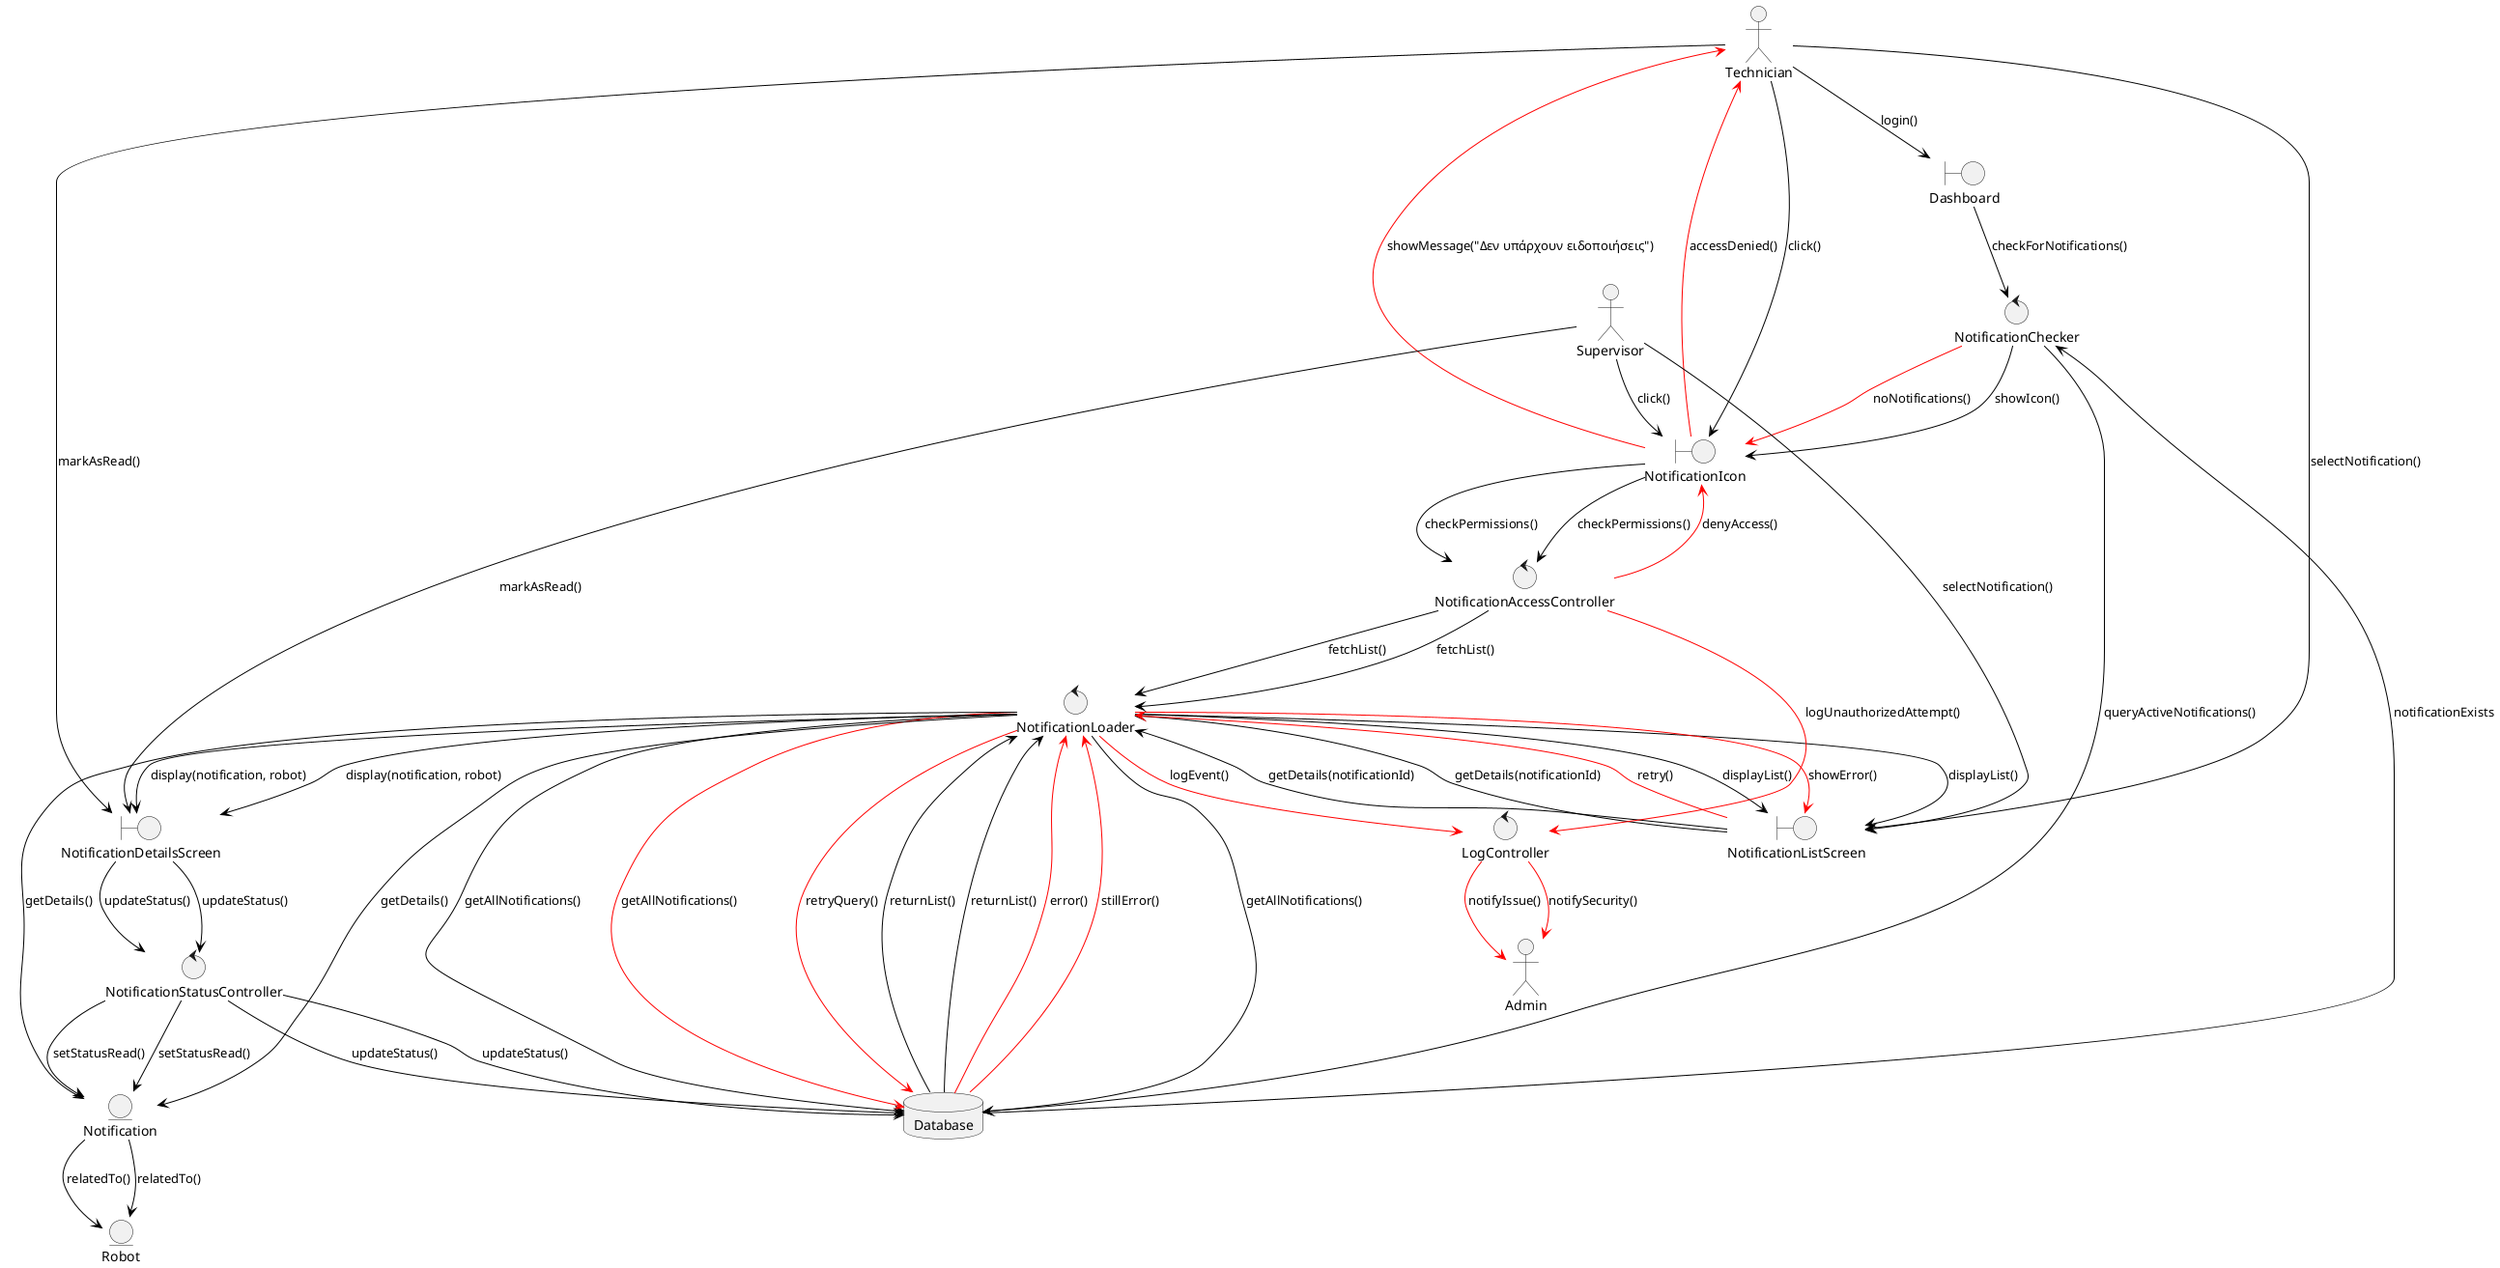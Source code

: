 @startuml
top to bottom direction
skinparam ArrowColor Black

actor Technician
actor Supervisor

boundary Dashboard
boundary NotificationIcon
boundary NotificationListScreen
boundary NotificationDetailsScreen

control NotificationChecker
control NotificationAccessController
control NotificationLoader
control NotificationStatusController
control LogController

entity Notification
entity Robot
database Database

' Βασική Ροή – Τεχνικός Συντήρησης
Technician --> Dashboard : login()
Dashboard --> NotificationChecker : checkForNotifications()
NotificationChecker --> Database : queryActiveNotifications()
Database --> NotificationChecker : notificationExists
NotificationChecker --> NotificationIcon : showIcon()

Technician --> NotificationIcon : click()
NotificationIcon --> NotificationAccessController : checkPermissions()
NotificationAccessController --> NotificationLoader : fetchList()
NotificationLoader --> Database : getAllNotifications()
Database --> NotificationLoader : returnList()
NotificationLoader --> NotificationListScreen : displayList()

Technician --> NotificationListScreen : selectNotification()
NotificationListScreen --> NotificationLoader : getDetails(notificationId)
NotificationLoader --> Notification : getDetails()
Notification --> Robot : relatedTo()
NotificationLoader --> NotificationDetailsScreen : display(notification, robot)

Technician --> NotificationDetailsScreen : markAsRead()
NotificationDetailsScreen --> NotificationStatusController : updateStatus()
NotificationStatusController --> Notification : setStatusRead()
NotificationStatusController --> Database : updateStatus()

' Εμπλοκή Supervisor με πλήρη ίδια ροή
Supervisor --> NotificationIcon : click()
NotificationIcon --> NotificationAccessController : checkPermissions()
NotificationAccessController --> NotificationLoader : fetchList()
NotificationLoader --> Database : getAllNotifications()
Database --> NotificationLoader : returnList()
NotificationLoader --> NotificationListScreen : displayList()
Supervisor --> NotificationListScreen : selectNotification()
NotificationListScreen --> NotificationLoader : getDetails(notificationId)
NotificationLoader --> Notification : getDetails()
Notification --> Robot : relatedTo()
NotificationLoader --> NotificationDetailsScreen : display(notification, robot)

Supervisor --> NotificationDetailsScreen : markAsRead()
NotificationDetailsScreen --> NotificationStatusController : updateStatus()
NotificationStatusController --> Notification : setStatusRead()
NotificationStatusController --> Database : updateStatus()

' Εναλλακτική 1 – Καμία ειδοποίηση
skinparam ArrowColor Red
NotificationChecker --> NotificationIcon : noNotifications()
NotificationIcon --> Technician : showMessage("Δεν υπάρχουν ειδοποιήσεις")

' Εναλλακτική 2 – Αποτυχία ανάκτησης
NotificationLoader --> Database : getAllNotifications()
Database --> NotificationLoader : error()
NotificationLoader --> NotificationListScreen : showError()
NotificationListScreen --> NotificationLoader : retry()
NotificationLoader --> Database : retryQuery()
Database --> NotificationLoader : stillError()
NotificationLoader --> LogController : logEvent()
LogController --> Admin : notifyIssue()

' Εναλλακτική 3 – Μη εξουσιοδοτημένη πρόσβαση
NotificationAccessController --> NotificationIcon : denyAccess()
NotificationIcon --> Technician : accessDenied()
NotificationAccessController --> LogController : logUnauthorizedAttempt()
LogController --> Admin : notifySecurity()
@enduml
